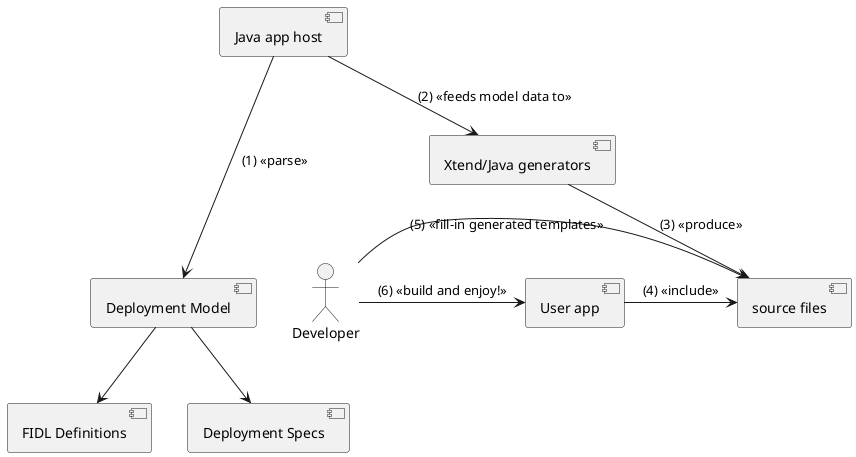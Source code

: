 @startuml

actor Developer

[Deployment Model] --> [FIDL Definitions]
[Deployment Model] --> [Deployment Specs]
[Java app host] ---> [Deployment Model]: (1) <<parse>>
[Java app host] --> [Xtend/Java generators]: (2) <<feeds model data to>>
[Xtend/Java generators] --> [source files]: (3) <<produce>>
[User app] -> [source files]: (4) <<include>>
Developer -> [source files]: (5) <<fill-in generated templates>>
Developer -> [User app]: (6) <<build and enjoy!>>

@enduml